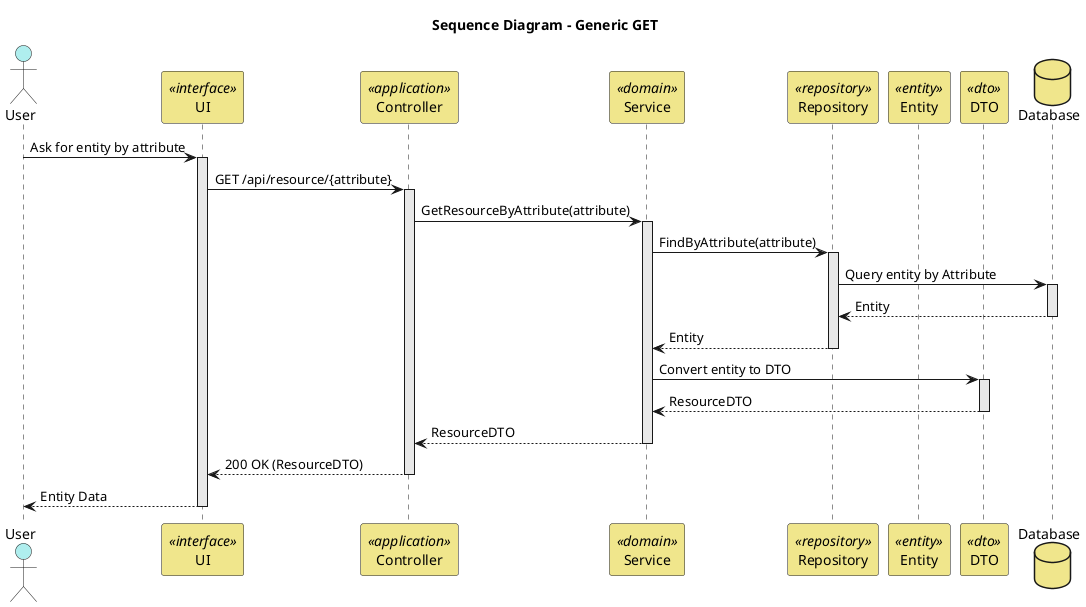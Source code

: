 ﻿@startuml
title  Sequence Diagram - Generic GET 

actor "User" as user #AFEEEE
participant "UI" as ui <<interface>> #F0E68C
participant "Controller" as controller <<application>> #F0E68C
participant "Service" as service <<domain>> #F0E68C
participant "Repository" as repo <<repository>> #F0E68C
participant "Entity" as entity <<entity>> #F0E68C
participant "DTO" as dto <<dto>> #F0E68C
database "Database" as db #F0E68C

user -> ui: Ask for entity by attribute 
activate ui #E8E8E8

ui -> controller: GET /api/resource/{attribute}
activate controller #E8E8E8

controller -> service: GetResourceByAttribute(attribute)
activate service #E8E8E8

service -> repo: FindByAttribute(attribute)
activate repo #E8E8E8

repo -> db: Query entity by Attribute
activate db #E8E8E8

db --> repo: Entity
deactivate db

repo --> service: Entity
deactivate repo

service -> dto: Convert entity to DTO
activate dto #E8E8E8

dto --> service: ResourceDTO
deactivate dto 

service --> controller: ResourceDTO
deactivate service

controller --> ui: 200 OK (ResourceDTO)
deactivate controller

ui --> user: Entity Data
deactivate ui

@enduml